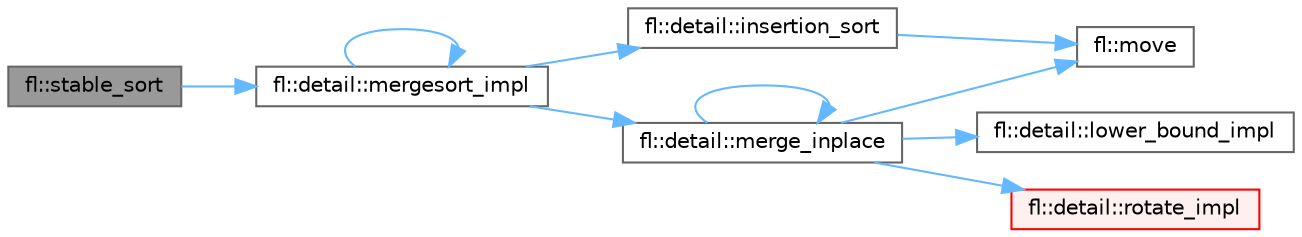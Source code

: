 digraph "fl::stable_sort"
{
 // INTERACTIVE_SVG=YES
 // LATEX_PDF_SIZE
  bgcolor="transparent";
  edge [fontname=Helvetica,fontsize=10,labelfontname=Helvetica,labelfontsize=10];
  node [fontname=Helvetica,fontsize=10,shape=box,height=0.2,width=0.4];
  rankdir="LR";
  Node1 [id="Node000001",label="fl::stable_sort",height=0.2,width=0.4,color="gray40", fillcolor="grey60", style="filled", fontcolor="black",tooltip=" "];
  Node1 -> Node2 [id="edge1_Node000001_Node000002",color="steelblue1",style="solid",tooltip=" "];
  Node2 [id="Node000002",label="fl::detail::mergesort_impl",height=0.2,width=0.4,color="grey40", fillcolor="white", style="filled",URL="$df/d9e/namespacefl_1_1detail_afdaa67dc83e168943ee28a7f9264b40b.html#afdaa67dc83e168943ee28a7f9264b40b",tooltip=" "];
  Node2 -> Node3 [id="edge2_Node000002_Node000003",color="steelblue1",style="solid",tooltip=" "];
  Node3 [id="Node000003",label="fl::detail::insertion_sort",height=0.2,width=0.4,color="grey40", fillcolor="white", style="filled",URL="$df/d9e/namespacefl_1_1detail_a8c04f3c3d6b52c20a5d2916afb4ad50b.html#a8c04f3c3d6b52c20a5d2916afb4ad50b",tooltip=" "];
  Node3 -> Node4 [id="edge3_Node000003_Node000004",color="steelblue1",style="solid",tooltip=" "];
  Node4 [id="Node000004",label="fl::move",height=0.2,width=0.4,color="grey40", fillcolor="white", style="filled",URL="$d4/d36/namespacefl_a0445ddcae69ac4e524ec18098eb84dbf.html#a0445ddcae69ac4e524ec18098eb84dbf",tooltip=" "];
  Node2 -> Node5 [id="edge4_Node000002_Node000005",color="steelblue1",style="solid",tooltip=" "];
  Node5 [id="Node000005",label="fl::detail::merge_inplace",height=0.2,width=0.4,color="grey40", fillcolor="white", style="filled",URL="$df/d9e/namespacefl_1_1detail_a55b345d477f1f03e93dacafec6e4acf8.html#a55b345d477f1f03e93dacafec6e4acf8",tooltip=" "];
  Node5 -> Node6 [id="edge5_Node000005_Node000006",color="steelblue1",style="solid",tooltip=" "];
  Node6 [id="Node000006",label="fl::detail::lower_bound_impl",height=0.2,width=0.4,color="grey40", fillcolor="white", style="filled",URL="$df/d9e/namespacefl_1_1detail_ab498a7f501bd7dae27de0d5d111718bd.html#ab498a7f501bd7dae27de0d5d111718bd",tooltip=" "];
  Node5 -> Node5 [id="edge6_Node000005_Node000005",color="steelblue1",style="solid",tooltip=" "];
  Node5 -> Node4 [id="edge7_Node000005_Node000004",color="steelblue1",style="solid",tooltip=" "];
  Node5 -> Node7 [id="edge8_Node000005_Node000007",color="steelblue1",style="solid",tooltip=" "];
  Node7 [id="Node000007",label="fl::detail::rotate_impl",height=0.2,width=0.4,color="red", fillcolor="#FFF0F0", style="filled",URL="$df/d9e/namespacefl_1_1detail_a83ca9d78e95dfb978775a918fc4b00a8.html#a83ca9d78e95dfb978775a918fc4b00a8",tooltip=" "];
  Node2 -> Node2 [id="edge9_Node000002_Node000002",color="steelblue1",style="solid",tooltip=" "];
}
